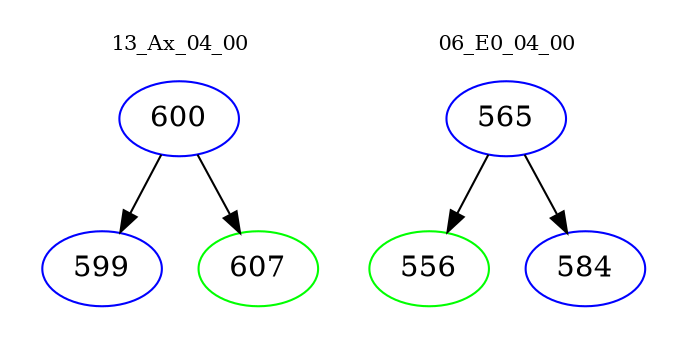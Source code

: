 digraph{
subgraph cluster_0 {
color = white
label = "13_Ax_04_00";
fontsize=10;
T0_600 [label="600", color="blue"]
T0_600 -> T0_599 [color="black"]
T0_599 [label="599", color="blue"]
T0_600 -> T0_607 [color="black"]
T0_607 [label="607", color="green"]
}
subgraph cluster_1 {
color = white
label = "06_E0_04_00";
fontsize=10;
T1_565 [label="565", color="blue"]
T1_565 -> T1_556 [color="black"]
T1_556 [label="556", color="green"]
T1_565 -> T1_584 [color="black"]
T1_584 [label="584", color="blue"]
}
}
